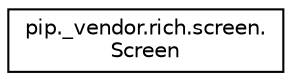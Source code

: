 digraph "Graphical Class Hierarchy"
{
 // LATEX_PDF_SIZE
  edge [fontname="Helvetica",fontsize="10",labelfontname="Helvetica",labelfontsize="10"];
  node [fontname="Helvetica",fontsize="10",shape=record];
  rankdir="LR";
  Node0 [label="pip._vendor.rich.screen.\lScreen",height=0.2,width=0.4,color="black", fillcolor="white", style="filled",URL="$classpip_1_1__vendor_1_1rich_1_1screen_1_1Screen.html",tooltip=" "];
}
